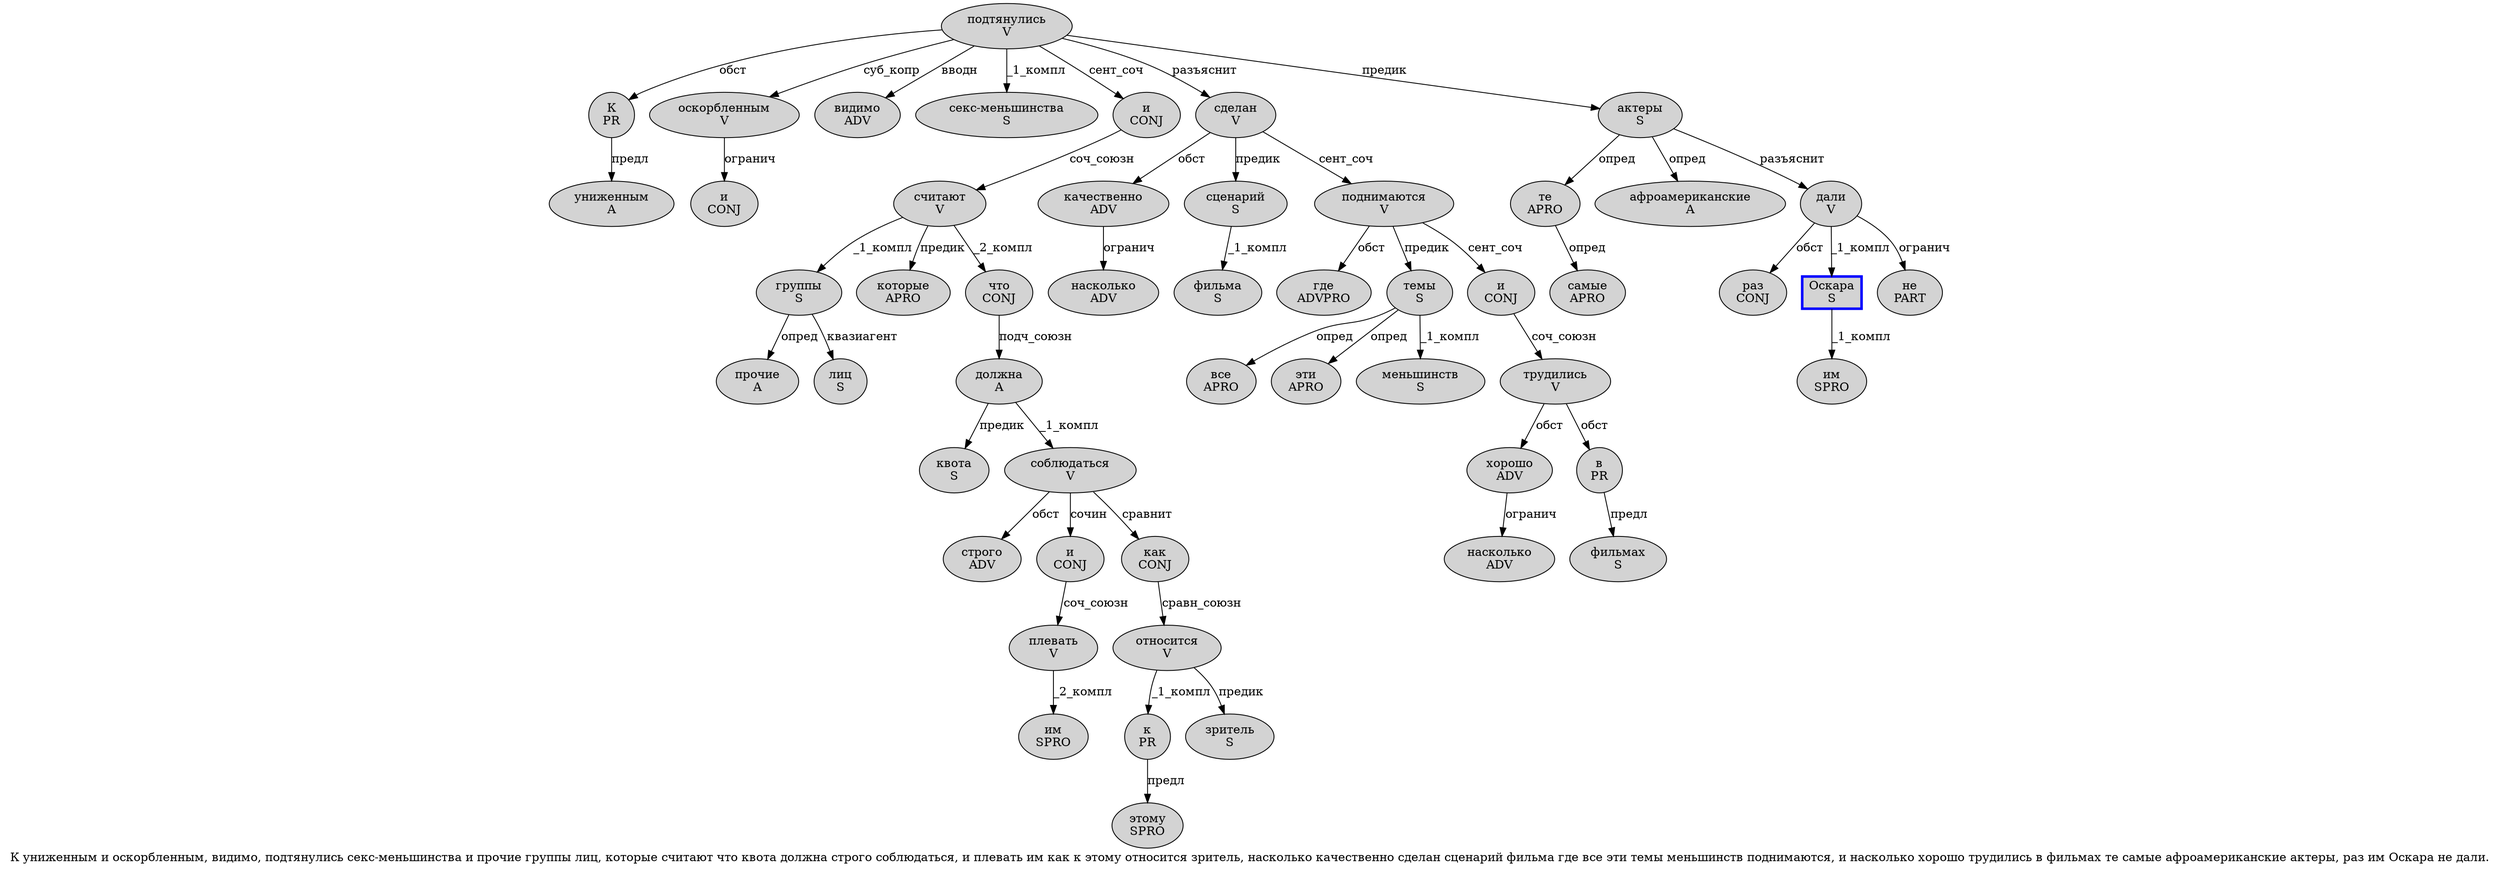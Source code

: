 digraph SENTENCE_4311 {
	graph [label="К униженным и оскорбленным, видимо, подтянулись секс-меньшинства и прочие группы лиц, которые считают что квота должна строго соблюдаться, и плевать им как к этому относится зритель, насколько качественно сделан сценарий фильма где все эти темы меньшинств поднимаются, и насколько хорошо трудились в фильмах те самые афроамериканские актеры, раз им Оскара не дали."]
	node [style=filled]
		0 [label="К
PR" color="" fillcolor=lightgray penwidth=1 shape=ellipse]
		1 [label="униженным
A" color="" fillcolor=lightgray penwidth=1 shape=ellipse]
		2 [label="и
CONJ" color="" fillcolor=lightgray penwidth=1 shape=ellipse]
		3 [label="оскорбленным
V" color="" fillcolor=lightgray penwidth=1 shape=ellipse]
		5 [label="видимо
ADV" color="" fillcolor=lightgray penwidth=1 shape=ellipse]
		7 [label="подтянулись
V" color="" fillcolor=lightgray penwidth=1 shape=ellipse]
		8 [label="секс-меньшинства
S" color="" fillcolor=lightgray penwidth=1 shape=ellipse]
		9 [label="и
CONJ" color="" fillcolor=lightgray penwidth=1 shape=ellipse]
		10 [label="прочие
A" color="" fillcolor=lightgray penwidth=1 shape=ellipse]
		11 [label="группы
S" color="" fillcolor=lightgray penwidth=1 shape=ellipse]
		12 [label="лиц
S" color="" fillcolor=lightgray penwidth=1 shape=ellipse]
		14 [label="которые
APRO" color="" fillcolor=lightgray penwidth=1 shape=ellipse]
		15 [label="считают
V" color="" fillcolor=lightgray penwidth=1 shape=ellipse]
		16 [label="что
CONJ" color="" fillcolor=lightgray penwidth=1 shape=ellipse]
		17 [label="квота
S" color="" fillcolor=lightgray penwidth=1 shape=ellipse]
		18 [label="должна
A" color="" fillcolor=lightgray penwidth=1 shape=ellipse]
		19 [label="строго
ADV" color="" fillcolor=lightgray penwidth=1 shape=ellipse]
		20 [label="соблюдаться
V" color="" fillcolor=lightgray penwidth=1 shape=ellipse]
		22 [label="и
CONJ" color="" fillcolor=lightgray penwidth=1 shape=ellipse]
		23 [label="плевать
V" color="" fillcolor=lightgray penwidth=1 shape=ellipse]
		24 [label="им
SPRO" color="" fillcolor=lightgray penwidth=1 shape=ellipse]
		25 [label="как
CONJ" color="" fillcolor=lightgray penwidth=1 shape=ellipse]
		26 [label="к
PR" color="" fillcolor=lightgray penwidth=1 shape=ellipse]
		27 [label="этому
SPRO" color="" fillcolor=lightgray penwidth=1 shape=ellipse]
		28 [label="относится
V" color="" fillcolor=lightgray penwidth=1 shape=ellipse]
		29 [label="зритель
S" color="" fillcolor=lightgray penwidth=1 shape=ellipse]
		31 [label="насколько
ADV" color="" fillcolor=lightgray penwidth=1 shape=ellipse]
		32 [label="качественно
ADV" color="" fillcolor=lightgray penwidth=1 shape=ellipse]
		33 [label="сделан
V" color="" fillcolor=lightgray penwidth=1 shape=ellipse]
		34 [label="сценарий
S" color="" fillcolor=lightgray penwidth=1 shape=ellipse]
		35 [label="фильма
S" color="" fillcolor=lightgray penwidth=1 shape=ellipse]
		36 [label="где
ADVPRO" color="" fillcolor=lightgray penwidth=1 shape=ellipse]
		37 [label="все
APRO" color="" fillcolor=lightgray penwidth=1 shape=ellipse]
		38 [label="эти
APRO" color="" fillcolor=lightgray penwidth=1 shape=ellipse]
		39 [label="темы
S" color="" fillcolor=lightgray penwidth=1 shape=ellipse]
		40 [label="меньшинств
S" color="" fillcolor=lightgray penwidth=1 shape=ellipse]
		41 [label="поднимаются
V" color="" fillcolor=lightgray penwidth=1 shape=ellipse]
		43 [label="и
CONJ" color="" fillcolor=lightgray penwidth=1 shape=ellipse]
		44 [label="насколько
ADV" color="" fillcolor=lightgray penwidth=1 shape=ellipse]
		45 [label="хорошо
ADV" color="" fillcolor=lightgray penwidth=1 shape=ellipse]
		46 [label="трудились
V" color="" fillcolor=lightgray penwidth=1 shape=ellipse]
		47 [label="в
PR" color="" fillcolor=lightgray penwidth=1 shape=ellipse]
		48 [label="фильмах
S" color="" fillcolor=lightgray penwidth=1 shape=ellipse]
		49 [label="те
APRO" color="" fillcolor=lightgray penwidth=1 shape=ellipse]
		50 [label="самые
APRO" color="" fillcolor=lightgray penwidth=1 shape=ellipse]
		51 [label="афроамериканские
A" color="" fillcolor=lightgray penwidth=1 shape=ellipse]
		52 [label="актеры
S" color="" fillcolor=lightgray penwidth=1 shape=ellipse]
		54 [label="раз
CONJ" color="" fillcolor=lightgray penwidth=1 shape=ellipse]
		55 [label="им
SPRO" color="" fillcolor=lightgray penwidth=1 shape=ellipse]
		56 [label="Оскара
S" color=blue fillcolor=lightgray penwidth=3 shape=box]
		57 [label="не
PART" color="" fillcolor=lightgray penwidth=1 shape=ellipse]
		58 [label="дали
V" color="" fillcolor=lightgray penwidth=1 shape=ellipse]
			7 -> 0 [label="обст"]
			7 -> 3 [label="суб_копр"]
			7 -> 5 [label="вводн"]
			7 -> 8 [label="_1_компл"]
			7 -> 9 [label="сент_соч"]
			7 -> 33 [label="разъяснит"]
			7 -> 52 [label="предик"]
			22 -> 23 [label="соч_союзн"]
			46 -> 45 [label="обст"]
			46 -> 47 [label="обст"]
			49 -> 50 [label="опред"]
			56 -> 55 [label="_1_компл"]
			58 -> 54 [label="обст"]
			58 -> 56 [label="_1_компл"]
			58 -> 57 [label="огранич"]
			47 -> 48 [label="предл"]
			26 -> 27 [label="предл"]
			45 -> 44 [label="огранич"]
			0 -> 1 [label="предл"]
			11 -> 10 [label="опред"]
			11 -> 12 [label="квазиагент"]
			41 -> 36 [label="обст"]
			41 -> 39 [label="предик"]
			41 -> 43 [label="сент_соч"]
			32 -> 31 [label="огранич"]
			25 -> 28 [label="сравн_союзн"]
			23 -> 24 [label="_2_компл"]
			33 -> 32 [label="обст"]
			33 -> 34 [label="предик"]
			33 -> 41 [label="сент_соч"]
			34 -> 35 [label="_1_компл"]
			18 -> 17 [label="предик"]
			18 -> 20 [label="_1_компл"]
			20 -> 19 [label="обст"]
			20 -> 22 [label="сочин"]
			20 -> 25 [label="сравнит"]
			43 -> 46 [label="соч_союзн"]
			16 -> 18 [label="подч_союзн"]
			3 -> 2 [label="огранич"]
			52 -> 49 [label="опред"]
			52 -> 51 [label="опред"]
			52 -> 58 [label="разъяснит"]
			28 -> 26 [label="_1_компл"]
			28 -> 29 [label="предик"]
			9 -> 15 [label="соч_союзн"]
			15 -> 11 [label="_1_компл"]
			15 -> 14 [label="предик"]
			15 -> 16 [label="_2_компл"]
			39 -> 37 [label="опред"]
			39 -> 38 [label="опред"]
			39 -> 40 [label="_1_компл"]
}